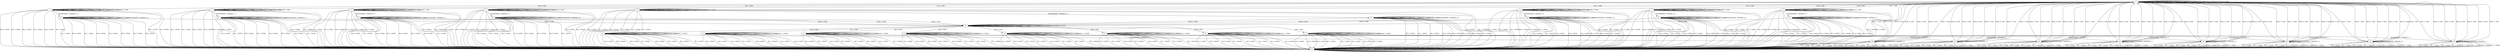 digraph {
9 [color="red"]
0
1
2
3
4
5
6
7
8
10
11
12
13
14
15
16
17
18
19
20
21
22
23
24
25
26
27
28
29
30
31
32
33
34
9 -> 9 [label="IACK_0 / ONOK"]
9 -> 9 [label="IACK_1 / OOK"]
9 -> 9 [label="IACK_2 / OOK"]
9 -> 9 [label="IACK_3 / OOK"]
9 -> 9 [label="IACK_4 / OOK"]
9 -> 9 [label="IACK_5 / OOK"]
9 -> 9 [label="IACK_6 / OOK"]
9 -> 9 [label="IACK_7 / OOK"]
9 -> 1 [label="IIN_0 / OOK"]
9 -> 2 [label="IIN_1 / OOK"]
9 -> 3 [label="IIN_2 / OOK"]
9 -> 4 [label="IIN_3 / OOK"]
9 -> 5 [label="IIN_4 / OOK"]
9 -> 6 [label="IIN_5 / OOK"]
9 -> 7 [label="IIN_6 / OOK"]
9 -> 8 [label="IIN_7 / OOK"]
9 -> 9 [label="ISENDFRAME / ONOK"]
0 -> 0 [label="IACK_0 / ONOK"]
0 -> 0 [label="IACK_1 / ONOK"]
0 -> 0 [label="IACK_2 / ONOK"]
0 -> 0 [label="IACK_3 / ONOK"]
0 -> 0 [label="IACK_4 / ONOK"]
0 -> 0 [label="IACK_5 / ONOK"]
0 -> 0 [label="IACK_6 / ONOK"]
0 -> 0 [label="IACK_7 / ONOK"]
0 -> 0 [label="IIN_0 / ONOK"]
0 -> 0 [label="IIN_1 / ONOK"]
0 -> 0 [label="IIN_2 / ONOK"]
0 -> 0 [label="IIN_3 / ONOK"]
0 -> 0 [label="IIN_4 / ONOK"]
0 -> 0 [label="IIN_5 / ONOK"]
0 -> 0 [label="IIN_6 / ONOK"]
0 -> 0 [label="IIN_7 / ONOK"]
0 -> 0 [label="ISENDFRAME / ONOK"]
1 -> 1 [label="IACK_0 / ONOK"]
1 -> 1 [label="IACK_1 / OOK"]
1 -> 1 [label="IACK_2 / OOK"]
1 -> 1 [label="IACK_3 / OOK"]
1 -> 1 [label="IACK_4 / OOK"]
1 -> 1 [label="IACK_5 / OOK"]
1 -> 1 [label="IACK_6 / OOK"]
1 -> 1 [label="IACK_7 / OOK"]
1 -> 0 [label="IIN_0 / ONOK"]
1 -> 0 [label="IIN_1 / ONOK"]
1 -> 0 [label="IIN_2 / ONOK"]
1 -> 0 [label="IIN_3 / ONOK"]
1 -> 0 [label="IIN_4 / ONOK"]
1 -> 0 [label="IIN_5 / ONOK"]
1 -> 0 [label="IIN_6 / ONOK"]
1 -> 0 [label="IIN_7 / ONOK"]
1 -> 19 [label="ISENDFRAME / OFRAME_0_0"]
2 -> 2 [label="IACK_0 / ONOK"]
2 -> 2 [label="IACK_1 / OOK"]
2 -> 2 [label="IACK_2 / OOK"]
2 -> 2 [label="IACK_3 / OOK"]
2 -> 2 [label="IACK_4 / OOK"]
2 -> 2 [label="IACK_5 / OOK"]
2 -> 2 [label="IACK_6 / OOK"]
2 -> 2 [label="IACK_7 / OOK"]
2 -> 0 [label="IIN_0 / ONOK"]
2 -> 0 [label="IIN_1 / ONOK"]
2 -> 0 [label="IIN_2 / ONOK"]
2 -> 0 [label="IIN_3 / ONOK"]
2 -> 0 [label="IIN_4 / ONOK"]
2 -> 0 [label="IIN_5 / ONOK"]
2 -> 0 [label="IIN_6 / ONOK"]
2 -> 0 [label="IIN_7 / ONOK"]
2 -> 21 [label="ISENDFRAME / OFRAME_1_0"]
3 -> 3 [label="IACK_0 / ONOK"]
3 -> 3 [label="IACK_1 / OOK"]
3 -> 3 [label="IACK_2 / OOK"]
3 -> 3 [label="IACK_3 / OOK"]
3 -> 3 [label="IACK_4 / OOK"]
3 -> 3 [label="IACK_5 / OOK"]
3 -> 3 [label="IACK_6 / OOK"]
3 -> 3 [label="IACK_7 / OOK"]
3 -> 0 [label="IIN_0 / ONOK"]
3 -> 0 [label="IIN_1 / ONOK"]
3 -> 0 [label="IIN_2 / ONOK"]
3 -> 0 [label="IIN_3 / ONOK"]
3 -> 0 [label="IIN_4 / ONOK"]
3 -> 0 [label="IIN_5 / ONOK"]
3 -> 0 [label="IIN_6 / ONOK"]
3 -> 0 [label="IIN_7 / ONOK"]
3 -> 23 [label="ISENDFRAME / OFRAME_2_0"]
4 -> 4 [label="IACK_0 / ONOK"]
4 -> 4 [label="IACK_1 / OOK"]
4 -> 4 [label="IACK_2 / OOK"]
4 -> 4 [label="IACK_3 / OOK"]
4 -> 4 [label="IACK_4 / OOK"]
4 -> 4 [label="IACK_5 / OOK"]
4 -> 4 [label="IACK_6 / OOK"]
4 -> 4 [label="IACK_7 / OOK"]
4 -> 0 [label="IIN_0 / ONOK"]
4 -> 0 [label="IIN_1 / ONOK"]
4 -> 0 [label="IIN_2 / ONOK"]
4 -> 0 [label="IIN_3 / ONOK"]
4 -> 0 [label="IIN_4 / ONOK"]
4 -> 0 [label="IIN_5 / ONOK"]
4 -> 0 [label="IIN_6 / ONOK"]
4 -> 0 [label="IIN_7 / ONOK"]
4 -> 25 [label="ISENDFRAME / OFRAME_3_0"]
5 -> 5 [label="IACK_0 / ONOK"]
5 -> 5 [label="IACK_1 / OOK"]
5 -> 5 [label="IACK_2 / OOK"]
5 -> 5 [label="IACK_3 / OOK"]
5 -> 5 [label="IACK_4 / OOK"]
5 -> 5 [label="IACK_5 / OOK"]
5 -> 5 [label="IACK_6 / OOK"]
5 -> 5 [label="IACK_7 / OOK"]
5 -> 0 [label="IIN_0 / ONOK"]
5 -> 0 [label="IIN_1 / ONOK"]
5 -> 0 [label="IIN_2 / ONOK"]
5 -> 0 [label="IIN_3 / ONOK"]
5 -> 0 [label="IIN_4 / ONOK"]
5 -> 0 [label="IIN_5 / ONOK"]
5 -> 0 [label="IIN_6 / ONOK"]
5 -> 0 [label="IIN_7 / ONOK"]
5 -> 27 [label="ISENDFRAME / OFRAME_4_0"]
6 -> 6 [label="IACK_0 / ONOK"]
6 -> 6 [label="IACK_1 / OOK"]
6 -> 6 [label="IACK_2 / OOK"]
6 -> 6 [label="IACK_3 / OOK"]
6 -> 6 [label="IACK_4 / OOK"]
6 -> 6 [label="IACK_5 / OOK"]
6 -> 6 [label="IACK_6 / OOK"]
6 -> 6 [label="IACK_7 / OOK"]
6 -> 0 [label="IIN_0 / ONOK"]
6 -> 0 [label="IIN_1 / ONOK"]
6 -> 0 [label="IIN_2 / ONOK"]
6 -> 0 [label="IIN_3 / ONOK"]
6 -> 0 [label="IIN_4 / ONOK"]
6 -> 0 [label="IIN_5 / ONOK"]
6 -> 0 [label="IIN_6 / ONOK"]
6 -> 0 [label="IIN_7 / ONOK"]
6 -> 29 [label="ISENDFRAME / OFRAME_5_0"]
7 -> 7 [label="IACK_0 / ONOK"]
7 -> 7 [label="IACK_1 / OOK"]
7 -> 7 [label="IACK_2 / OOK"]
7 -> 7 [label="IACK_3 / OOK"]
7 -> 7 [label="IACK_4 / OOK"]
7 -> 7 [label="IACK_5 / OOK"]
7 -> 7 [label="IACK_6 / OOK"]
7 -> 7 [label="IACK_7 / OOK"]
7 -> 0 [label="IIN_0 / ONOK"]
7 -> 0 [label="IIN_1 / ONOK"]
7 -> 0 [label="IIN_2 / ONOK"]
7 -> 0 [label="IIN_3 / ONOK"]
7 -> 0 [label="IIN_4 / ONOK"]
7 -> 0 [label="IIN_5 / ONOK"]
7 -> 0 [label="IIN_6 / ONOK"]
7 -> 0 [label="IIN_7 / ONOK"]
7 -> 31 [label="ISENDFRAME / OFRAME_6_0"]
8 -> 8 [label="IACK_0 / ONOK"]
8 -> 8 [label="IACK_1 / OOK"]
8 -> 8 [label="IACK_2 / OOK"]
8 -> 8 [label="IACK_3 / OOK"]
8 -> 8 [label="IACK_4 / OOK"]
8 -> 8 [label="IACK_5 / OOK"]
8 -> 8 [label="IACK_6 / OOK"]
8 -> 8 [label="IACK_7 / OOK"]
8 -> 0 [label="IIN_0 / ONOK"]
8 -> 0 [label="IIN_1 / ONOK"]
8 -> 0 [label="IIN_2 / ONOK"]
8 -> 0 [label="IIN_3 / ONOK"]
8 -> 0 [label="IIN_4 / ONOK"]
8 -> 0 [label="IIN_5 / ONOK"]
8 -> 0 [label="IIN_6 / ONOK"]
8 -> 0 [label="IIN_7 / ONOK"]
8 -> 33 [label="ISENDFRAME / OFRAME_7_0"]
10 -> 10 [label="IACK_0 / OOK"]
10 -> 10 [label="IACK_1 / ONOK"]
10 -> 10 [label="IACK_2 / ONOK"]
10 -> 10 [label="IACK_3 / ONOK"]
10 -> 10 [label="IACK_4 / ONOK"]
10 -> 10 [label="IACK_5 / ONOK"]
10 -> 10 [label="IACK_6 / ONOK"]
10 -> 10 [label="IACK_7 / ONOK"]
10 -> 0 [label="IIN_0 / ONOK"]
10 -> 0 [label="IIN_1 / ONOK"]
10 -> 0 [label="IIN_2 / ONOK"]
10 -> 0 [label="IIN_3 / ONOK"]
10 -> 0 [label="IIN_4 / ONOK"]
10 -> 0 [label="IIN_5 / ONOK"]
10 -> 0 [label="IIN_6 / ONOK"]
10 -> 0 [label="IIN_7 / ONOK"]
10 -> 20 [label="ISENDFRAME / OFRAME_0_1"]
11 -> 11 [label="IACK_0 / OOK"]
11 -> 11 [label="IACK_1 / ONOK"]
11 -> 11 [label="IACK_2 / ONOK"]
11 -> 11 [label="IACK_3 / ONOK"]
11 -> 11 [label="IACK_4 / ONOK"]
11 -> 11 [label="IACK_5 / ONOK"]
11 -> 11 [label="IACK_6 / ONOK"]
11 -> 11 [label="IACK_7 / ONOK"]
11 -> 0 [label="IIN_0 / ONOK"]
11 -> 0 [label="IIN_1 / ONOK"]
11 -> 0 [label="IIN_2 / ONOK"]
11 -> 0 [label="IIN_3 / ONOK"]
11 -> 0 [label="IIN_4 / ONOK"]
11 -> 0 [label="IIN_5 / ONOK"]
11 -> 0 [label="IIN_6 / ONOK"]
11 -> 0 [label="IIN_7 / ONOK"]
11 -> 22 [label="ISENDFRAME / OFRAME_1_1"]
12 -> 12 [label="IACK_0 / OOK"]
12 -> 12 [label="IACK_1 / ONOK"]
12 -> 12 [label="IACK_2 / ONOK"]
12 -> 12 [label="IACK_3 / ONOK"]
12 -> 12 [label="IACK_4 / ONOK"]
12 -> 12 [label="IACK_5 / ONOK"]
12 -> 12 [label="IACK_6 / ONOK"]
12 -> 12 [label="IACK_7 / ONOK"]
12 -> 0 [label="IIN_0 / ONOK"]
12 -> 0 [label="IIN_1 / ONOK"]
12 -> 0 [label="IIN_2 / ONOK"]
12 -> 0 [label="IIN_3 / ONOK"]
12 -> 0 [label="IIN_4 / ONOK"]
12 -> 0 [label="IIN_5 / ONOK"]
12 -> 0 [label="IIN_6 / ONOK"]
12 -> 0 [label="IIN_7 / ONOK"]
12 -> 24 [label="ISENDFRAME / OFRAME_2_1"]
13 -> 13 [label="IACK_0 / OOK"]
13 -> 13 [label="IACK_1 / ONOK"]
13 -> 13 [label="IACK_2 / ONOK"]
13 -> 13 [label="IACK_3 / ONOK"]
13 -> 13 [label="IACK_4 / ONOK"]
13 -> 13 [label="IACK_5 / ONOK"]
13 -> 13 [label="IACK_6 / ONOK"]
13 -> 13 [label="IACK_7 / ONOK"]
13 -> 0 [label="IIN_0 / ONOK"]
13 -> 0 [label="IIN_1 / ONOK"]
13 -> 0 [label="IIN_2 / ONOK"]
13 -> 0 [label="IIN_3 / ONOK"]
13 -> 0 [label="IIN_4 / ONOK"]
13 -> 0 [label="IIN_5 / ONOK"]
13 -> 0 [label="IIN_6 / ONOK"]
13 -> 0 [label="IIN_7 / ONOK"]
13 -> 26 [label="ISENDFRAME / OFRAME_3_1"]
14 -> 14 [label="IACK_0 / OOK"]
14 -> 14 [label="IACK_1 / ONOK"]
14 -> 14 [label="IACK_2 / ONOK"]
14 -> 14 [label="IACK_3 / ONOK"]
14 -> 14 [label="IACK_4 / ONOK"]
14 -> 14 [label="IACK_5 / ONOK"]
14 -> 14 [label="IACK_6 / ONOK"]
14 -> 14 [label="IACK_7 / ONOK"]
14 -> 0 [label="IIN_0 / ONOK"]
14 -> 0 [label="IIN_1 / ONOK"]
14 -> 0 [label="IIN_2 / ONOK"]
14 -> 0 [label="IIN_3 / ONOK"]
14 -> 0 [label="IIN_4 / ONOK"]
14 -> 0 [label="IIN_5 / ONOK"]
14 -> 0 [label="IIN_6 / ONOK"]
14 -> 0 [label="IIN_7 / ONOK"]
14 -> 28 [label="ISENDFRAME / OFRAME_4_1"]
15 -> 15 [label="IACK_0 / OOK"]
15 -> 15 [label="IACK_1 / ONOK"]
15 -> 15 [label="IACK_2 / ONOK"]
15 -> 15 [label="IACK_3 / ONOK"]
15 -> 15 [label="IACK_4 / ONOK"]
15 -> 15 [label="IACK_5 / ONOK"]
15 -> 15 [label="IACK_6 / ONOK"]
15 -> 15 [label="IACK_7 / ONOK"]
15 -> 0 [label="IIN_0 / ONOK"]
15 -> 0 [label="IIN_1 / ONOK"]
15 -> 0 [label="IIN_2 / ONOK"]
15 -> 0 [label="IIN_3 / ONOK"]
15 -> 0 [label="IIN_4 / ONOK"]
15 -> 0 [label="IIN_5 / ONOK"]
15 -> 0 [label="IIN_6 / ONOK"]
15 -> 0 [label="IIN_7 / ONOK"]
15 -> 30 [label="ISENDFRAME / OFRAME_5_1"]
16 -> 16 [label="IACK_0 / OOK"]
16 -> 16 [label="IACK_1 / ONOK"]
16 -> 16 [label="IACK_2 / ONOK"]
16 -> 16 [label="IACK_3 / ONOK"]
16 -> 16 [label="IACK_4 / ONOK"]
16 -> 16 [label="IACK_5 / ONOK"]
16 -> 16 [label="IACK_6 / ONOK"]
16 -> 16 [label="IACK_7 / ONOK"]
16 -> 0 [label="IIN_0 / ONOK"]
16 -> 0 [label="IIN_1 / ONOK"]
16 -> 0 [label="IIN_2 / ONOK"]
16 -> 0 [label="IIN_3 / ONOK"]
16 -> 0 [label="IIN_4 / ONOK"]
16 -> 0 [label="IIN_5 / ONOK"]
16 -> 0 [label="IIN_6 / ONOK"]
16 -> 0 [label="IIN_7 / ONOK"]
16 -> 32 [label="ISENDFRAME / OFRAME_6_1"]
17 -> 17 [label="IACK_0 / OOK"]
17 -> 17 [label="IACK_1 / ONOK"]
17 -> 17 [label="IACK_2 / ONOK"]
17 -> 17 [label="IACK_3 / ONOK"]
17 -> 17 [label="IACK_4 / ONOK"]
17 -> 17 [label="IACK_5 / ONOK"]
17 -> 17 [label="IACK_6 / ONOK"]
17 -> 17 [label="IACK_7 / ONOK"]
17 -> 0 [label="IIN_0 / ONOK"]
17 -> 0 [label="IIN_1 / ONOK"]
17 -> 0 [label="IIN_2 / ONOK"]
17 -> 0 [label="IIN_3 / ONOK"]
17 -> 0 [label="IIN_4 / ONOK"]
17 -> 0 [label="IIN_5 / ONOK"]
17 -> 0 [label="IIN_6 / ONOK"]
17 -> 0 [label="IIN_7 / ONOK"]
17 -> 34 [label="ISENDFRAME / OFRAME_7_1"]
18 -> 18 [label="IACK_0 / OOK"]
18 -> 18 [label="IACK_1 / ONOK"]
18 -> 18 [label="IACK_2 / ONOK"]
18 -> 18 [label="IACK_3 / ONOK"]
18 -> 18 [label="IACK_4 / ONOK"]
18 -> 18 [label="IACK_5 / ONOK"]
18 -> 18 [label="IACK_6 / ONOK"]
18 -> 18 [label="IACK_7 / ONOK"]
18 -> 10 [label="IIN_0 / OOK"]
18 -> 11 [label="IIN_1 / OOK"]
18 -> 12 [label="IIN_2 / OOK"]
18 -> 13 [label="IIN_3 / OOK"]
18 -> 14 [label="IIN_4 / OOK"]
18 -> 15 [label="IIN_5 / OOK"]
18 -> 16 [label="IIN_6 / OOK"]
18 -> 17 [label="IIN_7 / OOK"]
18 -> 18 [label="ISENDFRAME / ONOK"]
19 -> 18 [label="IACK_0 / OOK"]
19 -> 19 [label="IACK_1 / OOK"]
19 -> 19 [label="IACK_2 / OOK"]
19 -> 19 [label="IACK_3 / OOK"]
19 -> 19 [label="IACK_4 / OOK"]
19 -> 19 [label="IACK_5 / OOK"]
19 -> 19 [label="IACK_6 / OOK"]
19 -> 19 [label="IACK_7 / OOK"]
19 -> 0 [label="IIN_0 / ONOK"]
19 -> 0 [label="IIN_1 / ONOK"]
19 -> 0 [label="IIN_2 / ONOK"]
19 -> 0 [label="IIN_3 / ONOK"]
19 -> 0 [label="IIN_4 / ONOK"]
19 -> 0 [label="IIN_5 / ONOK"]
19 -> 0 [label="IIN_6 / ONOK"]
19 -> 0 [label="IIN_7 / ONOK"]
19 -> 19 [label="ISENDFRAME / OFRAME_0_0"]
20 -> 20 [label="IACK_0 / OOK"]
20 -> 9 [label="IACK_1 / OOK"]
20 -> 9 [label="IACK_2 / OOK"]
20 -> 9 [label="IACK_3 / OOK"]
20 -> 9 [label="IACK_4 / OOK"]
20 -> 9 [label="IACK_5 / OOK"]
20 -> 9 [label="IACK_6 / OOK"]
20 -> 9 [label="IACK_7 / OOK"]
20 -> 0 [label="IIN_0 / ONOK"]
20 -> 0 [label="IIN_1 / ONOK"]
20 -> 0 [label="IIN_2 / ONOK"]
20 -> 0 [label="IIN_3 / ONOK"]
20 -> 0 [label="IIN_4 / ONOK"]
20 -> 0 [label="IIN_5 / ONOK"]
20 -> 0 [label="IIN_6 / ONOK"]
20 -> 0 [label="IIN_7 / ONOK"]
20 -> 20 [label="ISENDFRAME / OFRAME_0_1"]
21 -> 18 [label="IACK_0 / OOK"]
21 -> 21 [label="IACK_1 / OOK"]
21 -> 21 [label="IACK_2 / OOK"]
21 -> 21 [label="IACK_3 / OOK"]
21 -> 21 [label="IACK_4 / OOK"]
21 -> 21 [label="IACK_5 / OOK"]
21 -> 21 [label="IACK_6 / OOK"]
21 -> 21 [label="IACK_7 / OOK"]
21 -> 0 [label="IIN_0 / ONOK"]
21 -> 0 [label="IIN_1 / ONOK"]
21 -> 0 [label="IIN_2 / ONOK"]
21 -> 0 [label="IIN_3 / ONOK"]
21 -> 0 [label="IIN_4 / ONOK"]
21 -> 0 [label="IIN_5 / ONOK"]
21 -> 0 [label="IIN_6 / ONOK"]
21 -> 0 [label="IIN_7 / ONOK"]
21 -> 21 [label="ISENDFRAME / OFRAME_1_0"]
22 -> 22 [label="IACK_0 / OOK"]
22 -> 9 [label="IACK_1 / OOK"]
22 -> 9 [label="IACK_2 / OOK"]
22 -> 9 [label="IACK_3 / OOK"]
22 -> 9 [label="IACK_4 / OOK"]
22 -> 9 [label="IACK_5 / OOK"]
22 -> 9 [label="IACK_6 / OOK"]
22 -> 9 [label="IACK_7 / OOK"]
22 -> 0 [label="IIN_0 / ONOK"]
22 -> 0 [label="IIN_1 / ONOK"]
22 -> 0 [label="IIN_2 / ONOK"]
22 -> 0 [label="IIN_3 / ONOK"]
22 -> 0 [label="IIN_4 / ONOK"]
22 -> 0 [label="IIN_5 / ONOK"]
22 -> 0 [label="IIN_6 / ONOK"]
22 -> 0 [label="IIN_7 / ONOK"]
22 -> 22 [label="ISENDFRAME / OFRAME_1_1"]
23 -> 18 [label="IACK_0 / OOK"]
23 -> 23 [label="IACK_1 / OOK"]
23 -> 23 [label="IACK_2 / OOK"]
23 -> 23 [label="IACK_3 / OOK"]
23 -> 23 [label="IACK_4 / OOK"]
23 -> 23 [label="IACK_5 / OOK"]
23 -> 23 [label="IACK_6 / OOK"]
23 -> 23 [label="IACK_7 / OOK"]
23 -> 0 [label="IIN_0 / ONOK"]
23 -> 0 [label="IIN_1 / ONOK"]
23 -> 0 [label="IIN_2 / ONOK"]
23 -> 0 [label="IIN_3 / ONOK"]
23 -> 0 [label="IIN_4 / ONOK"]
23 -> 0 [label="IIN_5 / ONOK"]
23 -> 0 [label="IIN_6 / ONOK"]
23 -> 0 [label="IIN_7 / ONOK"]
23 -> 23 [label="ISENDFRAME / OFRAME_2_0"]
24 -> 24 [label="IACK_0 / OOK"]
24 -> 9 [label="IACK_1 / OOK"]
24 -> 9 [label="IACK_2 / OOK"]
24 -> 9 [label="IACK_3 / OOK"]
24 -> 9 [label="IACK_4 / OOK"]
24 -> 9 [label="IACK_5 / OOK"]
24 -> 9 [label="IACK_6 / OOK"]
24 -> 9 [label="IACK_7 / OOK"]
24 -> 0 [label="IIN_0 / ONOK"]
24 -> 0 [label="IIN_1 / ONOK"]
24 -> 0 [label="IIN_2 / ONOK"]
24 -> 0 [label="IIN_3 / ONOK"]
24 -> 0 [label="IIN_4 / ONOK"]
24 -> 0 [label="IIN_5 / ONOK"]
24 -> 0 [label="IIN_6 / ONOK"]
24 -> 0 [label="IIN_7 / ONOK"]
24 -> 24 [label="ISENDFRAME / OFRAME_2_1"]
25 -> 18 [label="IACK_0 / OOK"]
25 -> 25 [label="IACK_1 / OOK"]
25 -> 25 [label="IACK_2 / OOK"]
25 -> 25 [label="IACK_3 / OOK"]
25 -> 25 [label="IACK_4 / OOK"]
25 -> 25 [label="IACK_5 / OOK"]
25 -> 25 [label="IACK_6 / OOK"]
25 -> 25 [label="IACK_7 / OOK"]
25 -> 0 [label="IIN_0 / ONOK"]
25 -> 0 [label="IIN_1 / ONOK"]
25 -> 0 [label="IIN_2 / ONOK"]
25 -> 0 [label="IIN_3 / ONOK"]
25 -> 0 [label="IIN_4 / ONOK"]
25 -> 0 [label="IIN_5 / ONOK"]
25 -> 0 [label="IIN_6 / ONOK"]
25 -> 0 [label="IIN_7 / ONOK"]
25 -> 25 [label="ISENDFRAME / OFRAME_3_0"]
26 -> 26 [label="IACK_0 / OOK"]
26 -> 9 [label="IACK_1 / OOK"]
26 -> 9 [label="IACK_2 / OOK"]
26 -> 9 [label="IACK_3 / OOK"]
26 -> 9 [label="IACK_4 / OOK"]
26 -> 9 [label="IACK_5 / OOK"]
26 -> 9 [label="IACK_6 / OOK"]
26 -> 9 [label="IACK_7 / OOK"]
26 -> 0 [label="IIN_0 / ONOK"]
26 -> 0 [label="IIN_1 / ONOK"]
26 -> 0 [label="IIN_2 / ONOK"]
26 -> 0 [label="IIN_3 / ONOK"]
26 -> 0 [label="IIN_4 / ONOK"]
26 -> 0 [label="IIN_5 / ONOK"]
26 -> 0 [label="IIN_6 / ONOK"]
26 -> 0 [label="IIN_7 / ONOK"]
26 -> 26 [label="ISENDFRAME / OFRAME_3_1"]
27 -> 18 [label="IACK_0 / OOK"]
27 -> 27 [label="IACK_1 / OOK"]
27 -> 27 [label="IACK_2 / OOK"]
27 -> 27 [label="IACK_3 / OOK"]
27 -> 27 [label="IACK_4 / OOK"]
27 -> 27 [label="IACK_5 / OOK"]
27 -> 27 [label="IACK_6 / OOK"]
27 -> 27 [label="IACK_7 / OOK"]
27 -> 0 [label="IIN_0 / ONOK"]
27 -> 0 [label="IIN_1 / ONOK"]
27 -> 0 [label="IIN_2 / ONOK"]
27 -> 0 [label="IIN_3 / ONOK"]
27 -> 0 [label="IIN_4 / ONOK"]
27 -> 0 [label="IIN_5 / ONOK"]
27 -> 0 [label="IIN_6 / ONOK"]
27 -> 0 [label="IIN_7 / ONOK"]
27 -> 27 [label="ISENDFRAME / OFRAME_4_0"]
28 -> 28 [label="IACK_0 / OOK"]
28 -> 9 [label="IACK_1 / OOK"]
28 -> 9 [label="IACK_2 / OOK"]
28 -> 9 [label="IACK_3 / OOK"]
28 -> 9 [label="IACK_4 / OOK"]
28 -> 9 [label="IACK_5 / OOK"]
28 -> 9 [label="IACK_6 / OOK"]
28 -> 9 [label="IACK_7 / OOK"]
28 -> 0 [label="IIN_0 / ONOK"]
28 -> 0 [label="IIN_1 / ONOK"]
28 -> 0 [label="IIN_2 / ONOK"]
28 -> 0 [label="IIN_3 / ONOK"]
28 -> 0 [label="IIN_4 / ONOK"]
28 -> 0 [label="IIN_5 / ONOK"]
28 -> 0 [label="IIN_6 / ONOK"]
28 -> 0 [label="IIN_7 / ONOK"]
28 -> 28 [label="ISENDFRAME / OFRAME_4_1"]
29 -> 18 [label="IACK_0 / OOK"]
29 -> 29 [label="IACK_1 / OOK"]
29 -> 29 [label="IACK_2 / OOK"]
29 -> 29 [label="IACK_3 / OOK"]
29 -> 29 [label="IACK_4 / OOK"]
29 -> 29 [label="IACK_5 / OOK"]
29 -> 29 [label="IACK_6 / OOK"]
29 -> 29 [label="IACK_7 / OOK"]
29 -> 0 [label="IIN_0 / ONOK"]
29 -> 0 [label="IIN_1 / ONOK"]
29 -> 0 [label="IIN_2 / ONOK"]
29 -> 0 [label="IIN_3 / ONOK"]
29 -> 0 [label="IIN_4 / ONOK"]
29 -> 0 [label="IIN_5 / ONOK"]
29 -> 0 [label="IIN_6 / ONOK"]
29 -> 0 [label="IIN_7 / ONOK"]
29 -> 29 [label="ISENDFRAME / OFRAME_5_0"]
30 -> 30 [label="IACK_0 / OOK"]
30 -> 9 [label="IACK_1 / OOK"]
30 -> 9 [label="IACK_2 / OOK"]
30 -> 9 [label="IACK_3 / OOK"]
30 -> 9 [label="IACK_4 / OOK"]
30 -> 9 [label="IACK_5 / OOK"]
30 -> 9 [label="IACK_6 / OOK"]
30 -> 9 [label="IACK_7 / OOK"]
30 -> 0 [label="IIN_0 / ONOK"]
30 -> 0 [label="IIN_1 / ONOK"]
30 -> 0 [label="IIN_2 / ONOK"]
30 -> 0 [label="IIN_3 / ONOK"]
30 -> 0 [label="IIN_4 / ONOK"]
30 -> 0 [label="IIN_5 / ONOK"]
30 -> 0 [label="IIN_6 / ONOK"]
30 -> 0 [label="IIN_7 / ONOK"]
30 -> 30 [label="ISENDFRAME / OFRAME_5_1"]
31 -> 18 [label="IACK_0 / OOK"]
31 -> 31 [label="IACK_1 / OOK"]
31 -> 31 [label="IACK_2 / OOK"]
31 -> 31 [label="IACK_3 / OOK"]
31 -> 31 [label="IACK_4 / OOK"]
31 -> 31 [label="IACK_5 / OOK"]
31 -> 31 [label="IACK_6 / OOK"]
31 -> 31 [label="IACK_7 / OOK"]
31 -> 0 [label="IIN_0 / ONOK"]
31 -> 0 [label="IIN_1 / ONOK"]
31 -> 0 [label="IIN_2 / ONOK"]
31 -> 0 [label="IIN_3 / ONOK"]
31 -> 0 [label="IIN_4 / ONOK"]
31 -> 0 [label="IIN_5 / ONOK"]
31 -> 0 [label="IIN_6 / ONOK"]
31 -> 0 [label="IIN_7 / ONOK"]
31 -> 31 [label="ISENDFRAME / OFRAME_6_0"]
32 -> 32 [label="IACK_0 / OOK"]
32 -> 9 [label="IACK_1 / OOK"]
32 -> 9 [label="IACK_2 / OOK"]
32 -> 9 [label="IACK_3 / OOK"]
32 -> 9 [label="IACK_4 / OOK"]
32 -> 9 [label="IACK_5 / OOK"]
32 -> 9 [label="IACK_6 / OOK"]
32 -> 9 [label="IACK_7 / OOK"]
32 -> 0 [label="IIN_0 / ONOK"]
32 -> 0 [label="IIN_1 / ONOK"]
32 -> 0 [label="IIN_2 / ONOK"]
32 -> 0 [label="IIN_3 / ONOK"]
32 -> 0 [label="IIN_4 / ONOK"]
32 -> 0 [label="IIN_5 / ONOK"]
32 -> 0 [label="IIN_6 / ONOK"]
32 -> 0 [label="IIN_7 / ONOK"]
32 -> 32 [label="ISENDFRAME / OFRAME_6_1"]
33 -> 18 [label="IACK_0 / OOK"]
33 -> 33 [label="IACK_1 / OOK"]
33 -> 33 [label="IACK_2 / OOK"]
33 -> 33 [label="IACK_3 / OOK"]
33 -> 33 [label="IACK_4 / OOK"]
33 -> 33 [label="IACK_5 / OOK"]
33 -> 33 [label="IACK_6 / OOK"]
33 -> 33 [label="IACK_7 / OOK"]
33 -> 0 [label="IIN_0 / ONOK"]
33 -> 0 [label="IIN_1 / ONOK"]
33 -> 0 [label="IIN_2 / ONOK"]
33 -> 0 [label="IIN_3 / ONOK"]
33 -> 0 [label="IIN_4 / ONOK"]
33 -> 0 [label="IIN_5 / ONOK"]
33 -> 0 [label="IIN_6 / ONOK"]
33 -> 0 [label="IIN_7 / ONOK"]
33 -> 33 [label="ISENDFRAME / OFRAME_7_0"]
34 -> 34 [label="IACK_0 / OOK"]
34 -> 9 [label="IACK_1 / OOK"]
34 -> 9 [label="IACK_2 / OOK"]
34 -> 9 [label="IACK_3 / OOK"]
34 -> 9 [label="IACK_4 / OOK"]
34 -> 9 [label="IACK_5 / OOK"]
34 -> 9 [label="IACK_6 / OOK"]
34 -> 9 [label="IACK_7 / OOK"]
34 -> 0 [label="IIN_0 / ONOK"]
34 -> 0 [label="IIN_1 / ONOK"]
34 -> 0 [label="IIN_2 / ONOK"]
34 -> 0 [label="IIN_3 / ONOK"]
34 -> 0 [label="IIN_4 / ONOK"]
34 -> 0 [label="IIN_5 / ONOK"]
34 -> 0 [label="IIN_6 / ONOK"]
34 -> 0 [label="IIN_7 / ONOK"]
34 -> 34 [label="ISENDFRAME / OFRAME_7_1"]
}
